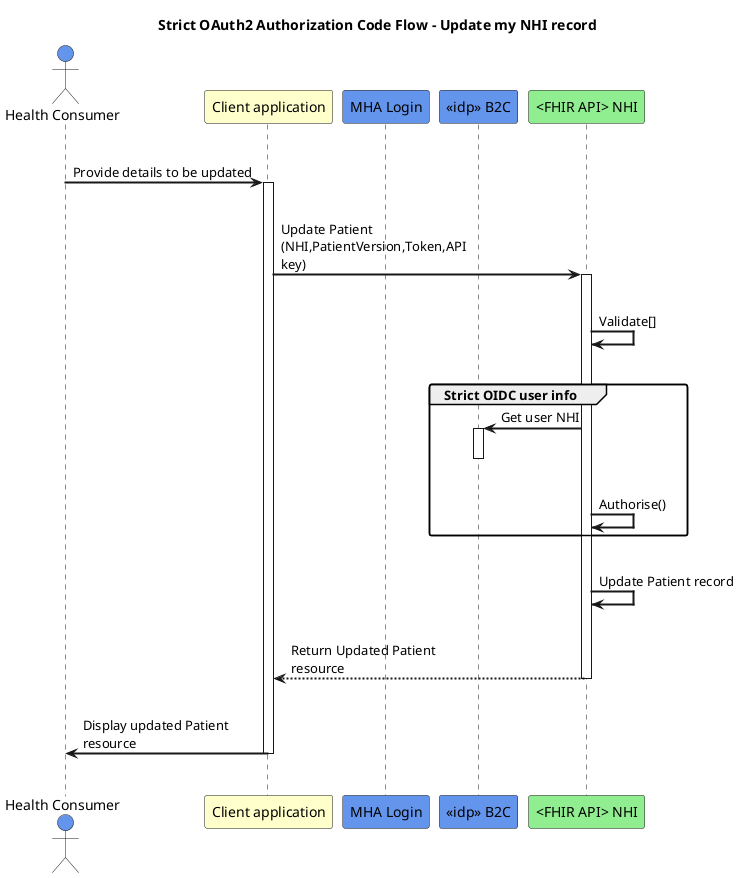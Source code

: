 @startuml
skinparam sequenceArrowThickness 2
skinparam roundcorner 5
skinparam maxmessagesize 180
skinparam sequenceParticipant bold
title Strict OAuth2 Authorization Code Flow - Update my NHI record
actor "Health Consumer" as User #CornflowerBlue
participant "Client application" as A #BUSINESS
participant "MHA Login" as B #CornflowerBlue
participant "<<idp>> B2C" as C #CornflowerBlue
participant "<FHIR API> NHI" as D #LightGreen
|||
User -> A: Provide details to be updated
activate A
|||
A -> D: Update Patient (NHI,PatientVersion,Token,API key)
activate D
|||
D -> D: Validate[]
|||
group Strict OIDC user info
D -> C: Get user NHI
activate C
deactivate C
|||
D -> D: Authorise()
end
|||
D -> D: Update Patient record
|||
D -[dashed]-> A: Return Updated Patient resource
deactivate D
|||
A -> User: Display updated Patient resource
deactivate A
|||
@enduml
